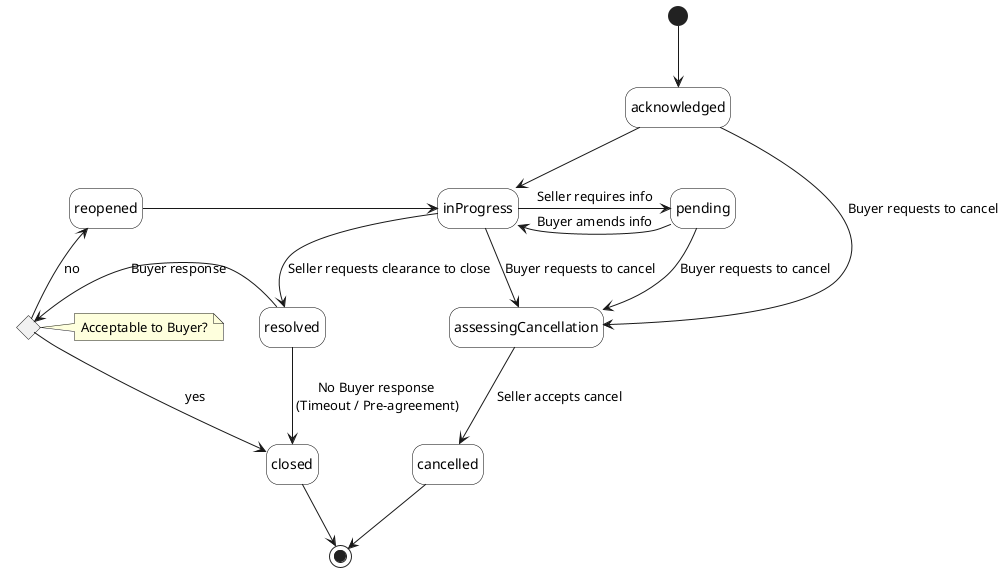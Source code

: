 @startuml

'skinparam Linetype polyline
'skinparam Linetype ortho
skinparam state {
    BackgroundColor White
    BorderColor Black
}
hide empty description

'''decisions'''
state acceptable_to_buyer <<choice>> 
 note left of acceptable_to_buyer : Acceptable to Buyer?

''' diagram'''
[*] -d-> acknowledged

acknowledged --> assessingCancellation : Buyer requests to cancel 
acknowledged -d-> inProgress

inProgress --> resolved : Seller requests clearance to close
inProgress -r-> pending : Seller requires info
inProgress <-l- pending : Buyer amends info
inProgress --> assessingCancellation : Buyer requests to cancel

resolved -l-> acceptable_to_buyer : Buyer response
resolved -d-> closed : No Buyer response\n (Timeout / Pre-agreement)

acceptable_to_buyer -u-> reopened : no
acceptable_to_buyer -d-> closed : yes

reopened -r-> inProgress
reopened -[hidden]-> resolved
pending --> assessingCancellation : Buyer requests to cancel

assessingCancellation --> cancelled : Seller accepts cancel

closed --> [*]
cancelled --> [*]

@enduml